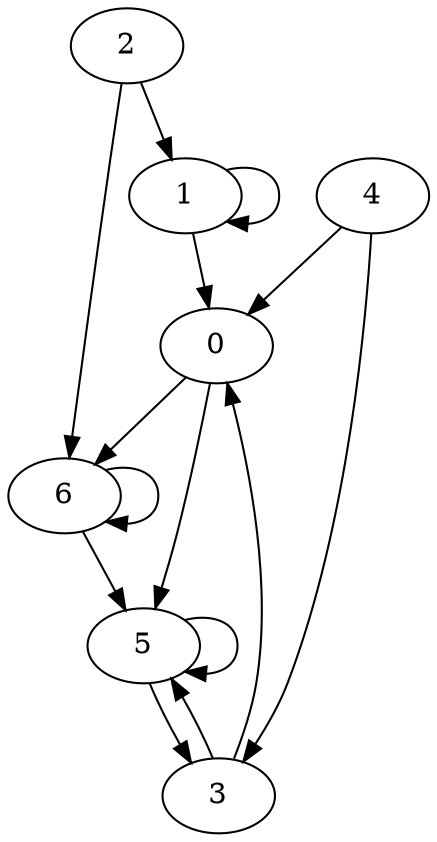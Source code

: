 
digraph abstract { 
   0 ->  5 
   0 ->  6 
   1 ->  0 
   1 ->  1 
   2 ->  1 
   2 ->  6 
   3 ->  0 
   3 ->  5 
   4 ->  0 
   4 ->  3 
   5 ->  3 
   5 ->  5 
   6 ->  5 
   6 ->  6 
 } 
